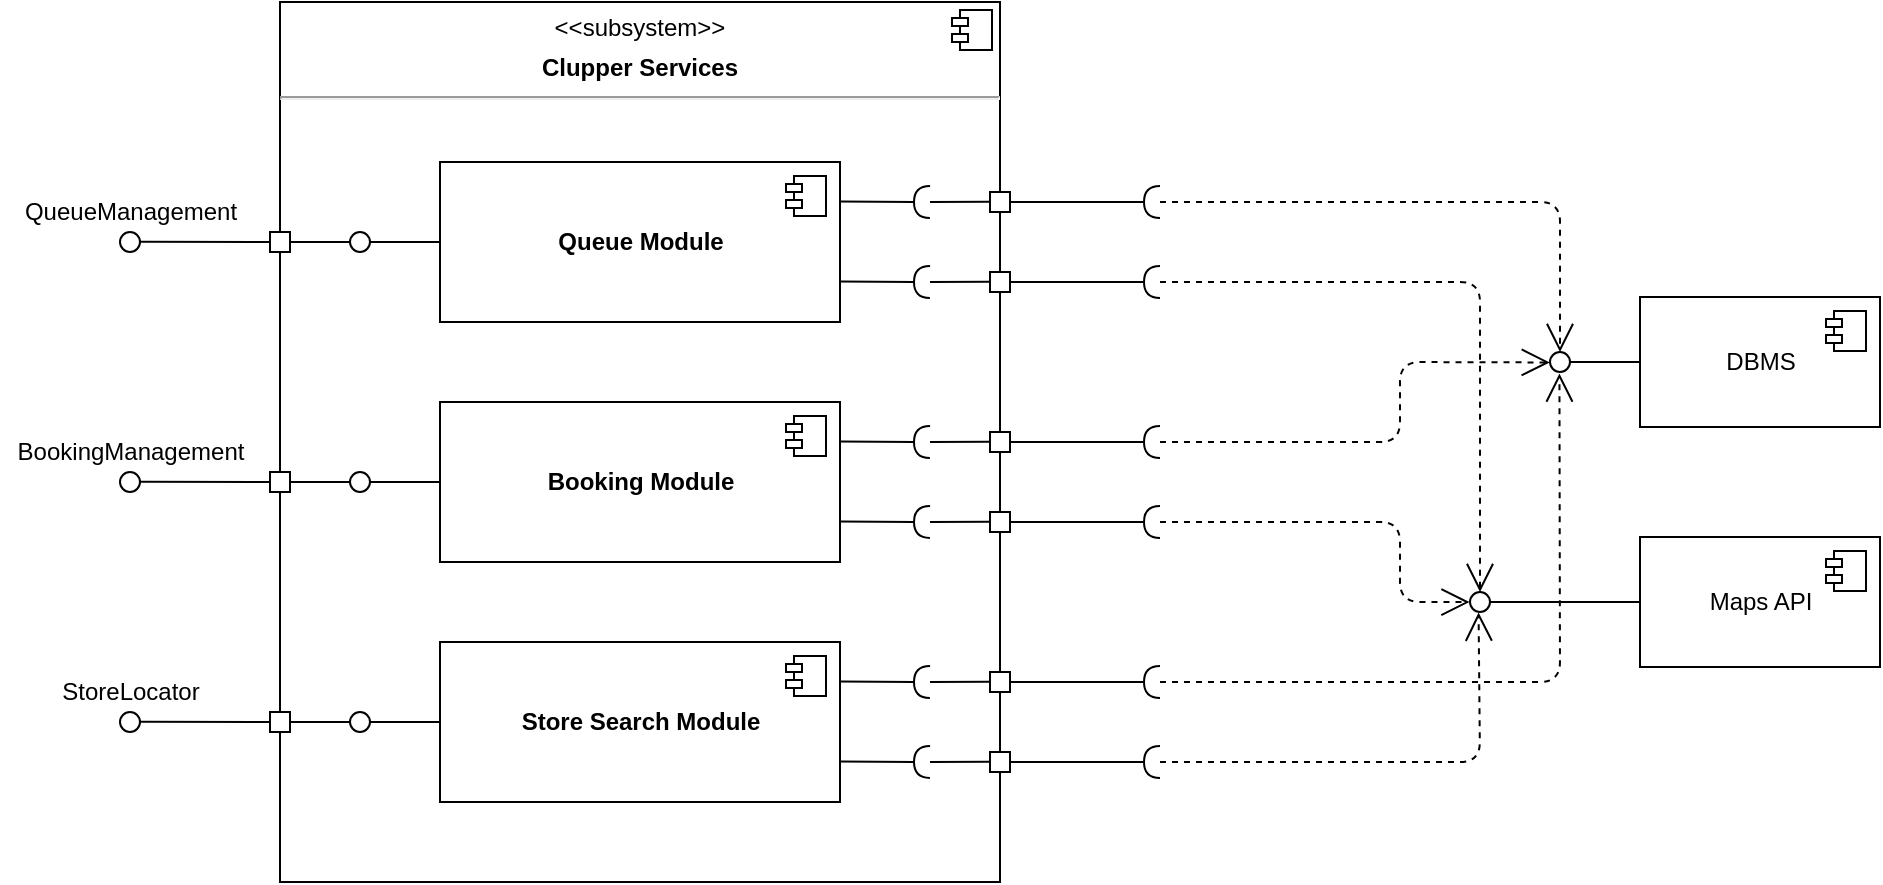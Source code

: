 <mxfile version="14.0.1" type="device"><diagram id="0qaMGkNtFPRNjt4XM_T6" name="Page-1"><mxGraphModel dx="1383" dy="977" grid="1" gridSize="10" guides="1" tooltips="1" connect="1" arrows="1" fold="1" page="1" pageScale="1" pageWidth="1169" pageHeight="827" math="0" shadow="0"><root><mxCell id="0"/><mxCell id="1" parent="0"/><mxCell id="6gmG81tkZPGPyl-FGWZ1-1" value="&lt;p style=&quot;text-align: center ; margin: 6px 0px 0px&quot;&gt;&amp;lt;&amp;lt;subsystem&amp;gt;&amp;gt;&lt;/p&gt;&lt;p style=&quot;text-align: center ; margin: 6px 0px 0px&quot;&gt;&lt;b&gt;Clupper Services&lt;/b&gt;&lt;/p&gt;&lt;hr&gt;&lt;p style=&quot;margin: 0px ; margin-left: 8px&quot;&gt;&lt;br&gt;&lt;/p&gt;" style="align=left;overflow=fill;html=1;dropTarget=0;" vertex="1" parent="1"><mxGeometry x="160" y="80" width="360" height="440" as="geometry"/></mxCell><mxCell id="6gmG81tkZPGPyl-FGWZ1-2" value="" style="shape=component;jettyWidth=8;jettyHeight=4;" vertex="1" parent="6gmG81tkZPGPyl-FGWZ1-1"><mxGeometry x="1" width="20" height="20" relative="1" as="geometry"><mxPoint x="-24" y="4" as="offset"/></mxGeometry></mxCell><mxCell id="6gmG81tkZPGPyl-FGWZ1-18" value="" style="endArrow=open;endSize=12;dashed=1;html=1;" edge="1" parent="1" target="6gmG81tkZPGPyl-FGWZ1-19"><mxGeometry width="160" relative="1" as="geometry"><mxPoint x="600" y="180" as="sourcePoint"/><mxPoint x="670" y="199.9" as="targetPoint"/><Array as="points"><mxPoint x="800" y="180"/></Array></mxGeometry></mxCell><mxCell id="6gmG81tkZPGPyl-FGWZ1-21" value="DBMS" style="html=1;dropTarget=0;" vertex="1" parent="1"><mxGeometry x="840" y="227.5" width="120" height="65" as="geometry"/></mxCell><mxCell id="6gmG81tkZPGPyl-FGWZ1-22" value="" style="shape=module;jettyWidth=8;jettyHeight=4;" vertex="1" parent="6gmG81tkZPGPyl-FGWZ1-21"><mxGeometry x="1" width="20" height="20" relative="1" as="geometry"><mxPoint x="-27" y="7" as="offset"/></mxGeometry></mxCell><mxCell id="6gmG81tkZPGPyl-FGWZ1-29" value="" style="group" vertex="1" connectable="0" parent="1"><mxGeometry x="20" y="160" width="580" height="80" as="geometry"/></mxCell><mxCell id="6gmG81tkZPGPyl-FGWZ1-3" value="" style="group" vertex="1" connectable="0" parent="6gmG81tkZPGPyl-FGWZ1-29"><mxGeometry x="420" y="15" width="160" height="10" as="geometry"/></mxCell><mxCell id="6gmG81tkZPGPyl-FGWZ1-4" value="" style="rounded=0;orthogonalLoop=1;jettySize=auto;html=1;endArrow=halfCircle;endFill=0;endSize=6;strokeWidth=1;" edge="1" parent="6gmG81tkZPGPyl-FGWZ1-3"><mxGeometry relative="1" as="geometry"><mxPoint y="4.76" as="sourcePoint"/><mxPoint x="45" y="5" as="targetPoint"/></mxGeometry></mxCell><mxCell id="6gmG81tkZPGPyl-FGWZ1-5" value="" style="fontStyle=0;labelPosition=right;verticalLabelPosition=middle;align=left;verticalAlign=middle;spacingLeft=2;" vertex="1" parent="6gmG81tkZPGPyl-FGWZ1-3"><mxGeometry x="75" width="10" height="10" as="geometry"/></mxCell><mxCell id="6gmG81tkZPGPyl-FGWZ1-6" value="" style="rounded=0;orthogonalLoop=1;jettySize=auto;html=1;endArrow=none;endFill=0;" edge="1" parent="6gmG81tkZPGPyl-FGWZ1-3"><mxGeometry relative="1" as="geometry"><mxPoint x="45" y="5" as="sourcePoint"/><mxPoint x="75" y="4.88" as="targetPoint"/><Array as="points"/></mxGeometry></mxCell><mxCell id="6gmG81tkZPGPyl-FGWZ1-7" value="" style="rounded=0;orthogonalLoop=1;jettySize=auto;html=1;endArrow=halfCircle;endFill=0;endSize=6;strokeWidth=1;exitX=1;exitY=0.5;exitDx=0;exitDy=0;" edge="1" parent="6gmG81tkZPGPyl-FGWZ1-3" source="6gmG81tkZPGPyl-FGWZ1-5"><mxGeometry relative="1" as="geometry"><mxPoint x="120" y="4.71" as="sourcePoint"/><mxPoint x="160" y="5" as="targetPoint"/></mxGeometry></mxCell><mxCell id="6gmG81tkZPGPyl-FGWZ1-8" value="" style="group" vertex="1" connectable="0" parent="6gmG81tkZPGPyl-FGWZ1-29"><mxGeometry x="60" y="35" width="160" height="10" as="geometry"/></mxCell><mxCell id="6gmG81tkZPGPyl-FGWZ1-9" value="" style="rounded=0;orthogonalLoop=1;jettySize=auto;html=1;endArrow=none;endFill=0;" edge="1" parent="6gmG81tkZPGPyl-FGWZ1-8" target="6gmG81tkZPGPyl-FGWZ1-11"><mxGeometry relative="1" as="geometry"><mxPoint x="85" y="5" as="sourcePoint"/><mxPoint x="120" y="5" as="targetPoint"/><Array as="points"/></mxGeometry></mxCell><mxCell id="6gmG81tkZPGPyl-FGWZ1-10" value="" style="fontStyle=0;labelPosition=right;verticalLabelPosition=middle;align=left;verticalAlign=middle;spacingLeft=2;" vertex="1" parent="6gmG81tkZPGPyl-FGWZ1-8"><mxGeometry x="75" width="10" height="10" as="geometry"/></mxCell><mxCell id="6gmG81tkZPGPyl-FGWZ1-11" value="" style="ellipse;whiteSpace=wrap;html=1;fontFamily=Helvetica;fontSize=12;fontColor=#000000;align=center;strokeColor=#000000;fillColor=#ffffff;points=[];aspect=fixed;resizable=0;" vertex="1" parent="6gmG81tkZPGPyl-FGWZ1-8"><mxGeometry x="115" width="10" height="10" as="geometry"/></mxCell><mxCell id="6gmG81tkZPGPyl-FGWZ1-12" value="" style="rounded=0;orthogonalLoop=1;jettySize=auto;html=1;endArrow=none;endFill=0;exitX=1;exitY=0.5;exitDx=0;exitDy=0;exitPerimeter=0;" edge="1" parent="6gmG81tkZPGPyl-FGWZ1-8" source="6gmG81tkZPGPyl-FGWZ1-11"><mxGeometry relative="1" as="geometry"><mxPoint x="170" y="4.83" as="sourcePoint"/><mxPoint x="160" y="5" as="targetPoint"/></mxGeometry></mxCell><mxCell id="6gmG81tkZPGPyl-FGWZ1-13" value="" style="ellipse;whiteSpace=wrap;html=1;fontFamily=Helvetica;fontSize=12;fontColor=#000000;align=center;strokeColor=#000000;fillColor=#ffffff;points=[];aspect=fixed;resizable=0;" vertex="1" parent="6gmG81tkZPGPyl-FGWZ1-8"><mxGeometry width="10" height="10" as="geometry"/></mxCell><mxCell id="6gmG81tkZPGPyl-FGWZ1-14" value="" style="rounded=0;orthogonalLoop=1;jettySize=auto;html=1;endArrow=none;endFill=0;entryX=0;entryY=0.5;entryDx=0;entryDy=0;" edge="1" parent="6gmG81tkZPGPyl-FGWZ1-8" target="6gmG81tkZPGPyl-FGWZ1-10"><mxGeometry relative="1" as="geometry"><mxPoint x="10" y="4.86" as="sourcePoint"/><mxPoint x="40" y="5" as="targetPoint"/></mxGeometry></mxCell><mxCell id="6gmG81tkZPGPyl-FGWZ1-15" value="&lt;b&gt;Queue Module&lt;/b&gt;" style="html=1;dropTarget=0;" vertex="1" parent="6gmG81tkZPGPyl-FGWZ1-29"><mxGeometry x="220" width="200" height="80" as="geometry"/></mxCell><mxCell id="6gmG81tkZPGPyl-FGWZ1-16" value="" style="shape=module;jettyWidth=8;jettyHeight=4;" vertex="1" parent="6gmG81tkZPGPyl-FGWZ1-15"><mxGeometry x="1" width="20" height="20" relative="1" as="geometry"><mxPoint x="-27" y="7" as="offset"/></mxGeometry></mxCell><mxCell id="6gmG81tkZPGPyl-FGWZ1-17" value="QueueManagement" style="text;html=1;align=center;verticalAlign=middle;resizable=0;points=[];autosize=1;" vertex="1" parent="6gmG81tkZPGPyl-FGWZ1-29"><mxGeometry x="5" y="15" width="120" height="20" as="geometry"/></mxCell><mxCell id="6gmG81tkZPGPyl-FGWZ1-24" value="" style="group" vertex="1" connectable="0" parent="6gmG81tkZPGPyl-FGWZ1-29"><mxGeometry x="420" y="55" width="160" height="10" as="geometry"/></mxCell><mxCell id="6gmG81tkZPGPyl-FGWZ1-25" value="" style="rounded=0;orthogonalLoop=1;jettySize=auto;html=1;endArrow=halfCircle;endFill=0;endSize=6;strokeWidth=1;" edge="1" parent="6gmG81tkZPGPyl-FGWZ1-24"><mxGeometry relative="1" as="geometry"><mxPoint y="4.76" as="sourcePoint"/><mxPoint x="45" y="5" as="targetPoint"/></mxGeometry></mxCell><mxCell id="6gmG81tkZPGPyl-FGWZ1-26" value="" style="fontStyle=0;labelPosition=right;verticalLabelPosition=middle;align=left;verticalAlign=middle;spacingLeft=2;" vertex="1" parent="6gmG81tkZPGPyl-FGWZ1-24"><mxGeometry x="75" width="10" height="10" as="geometry"/></mxCell><mxCell id="6gmG81tkZPGPyl-FGWZ1-27" value="" style="rounded=0;orthogonalLoop=1;jettySize=auto;html=1;endArrow=none;endFill=0;" edge="1" parent="6gmG81tkZPGPyl-FGWZ1-24"><mxGeometry relative="1" as="geometry"><mxPoint x="45" y="5" as="sourcePoint"/><mxPoint x="75" y="4.88" as="targetPoint"/><Array as="points"/></mxGeometry></mxCell><mxCell id="6gmG81tkZPGPyl-FGWZ1-28" value="" style="rounded=0;orthogonalLoop=1;jettySize=auto;html=1;endArrow=halfCircle;endFill=0;endSize=6;strokeWidth=1;exitX=1;exitY=0.5;exitDx=0;exitDy=0;" edge="1" parent="6gmG81tkZPGPyl-FGWZ1-24" source="6gmG81tkZPGPyl-FGWZ1-26"><mxGeometry relative="1" as="geometry"><mxPoint x="120" y="4.71" as="sourcePoint"/><mxPoint x="160" y="5" as="targetPoint"/></mxGeometry></mxCell><mxCell id="6gmG81tkZPGPyl-FGWZ1-30" value="" style="group" vertex="1" connectable="0" parent="1"><mxGeometry x="20" y="280" width="580" height="80" as="geometry"/></mxCell><mxCell id="6gmG81tkZPGPyl-FGWZ1-31" value="" style="group" vertex="1" connectable="0" parent="6gmG81tkZPGPyl-FGWZ1-30"><mxGeometry x="420" y="15" width="160" height="10" as="geometry"/></mxCell><mxCell id="6gmG81tkZPGPyl-FGWZ1-32" value="" style="rounded=0;orthogonalLoop=1;jettySize=auto;html=1;endArrow=halfCircle;endFill=0;endSize=6;strokeWidth=1;" edge="1" parent="6gmG81tkZPGPyl-FGWZ1-31"><mxGeometry relative="1" as="geometry"><mxPoint y="4.76" as="sourcePoint"/><mxPoint x="45" y="5" as="targetPoint"/></mxGeometry></mxCell><mxCell id="6gmG81tkZPGPyl-FGWZ1-33" value="" style="fontStyle=0;labelPosition=right;verticalLabelPosition=middle;align=left;verticalAlign=middle;spacingLeft=2;" vertex="1" parent="6gmG81tkZPGPyl-FGWZ1-31"><mxGeometry x="75" width="10" height="10" as="geometry"/></mxCell><mxCell id="6gmG81tkZPGPyl-FGWZ1-34" value="" style="rounded=0;orthogonalLoop=1;jettySize=auto;html=1;endArrow=none;endFill=0;" edge="1" parent="6gmG81tkZPGPyl-FGWZ1-31"><mxGeometry relative="1" as="geometry"><mxPoint x="45" y="5" as="sourcePoint"/><mxPoint x="75" y="4.88" as="targetPoint"/><Array as="points"/></mxGeometry></mxCell><mxCell id="6gmG81tkZPGPyl-FGWZ1-35" value="" style="rounded=0;orthogonalLoop=1;jettySize=auto;html=1;endArrow=halfCircle;endFill=0;endSize=6;strokeWidth=1;exitX=1;exitY=0.5;exitDx=0;exitDy=0;" edge="1" parent="6gmG81tkZPGPyl-FGWZ1-31" source="6gmG81tkZPGPyl-FGWZ1-33"><mxGeometry relative="1" as="geometry"><mxPoint x="120" y="4.71" as="sourcePoint"/><mxPoint x="160" y="5" as="targetPoint"/></mxGeometry></mxCell><mxCell id="6gmG81tkZPGPyl-FGWZ1-36" value="" style="group" vertex="1" connectable="0" parent="6gmG81tkZPGPyl-FGWZ1-30"><mxGeometry x="60" y="35" width="160" height="10" as="geometry"/></mxCell><mxCell id="6gmG81tkZPGPyl-FGWZ1-37" value="" style="rounded=0;orthogonalLoop=1;jettySize=auto;html=1;endArrow=none;endFill=0;" edge="1" parent="6gmG81tkZPGPyl-FGWZ1-36" target="6gmG81tkZPGPyl-FGWZ1-39"><mxGeometry relative="1" as="geometry"><mxPoint x="85" y="5" as="sourcePoint"/><mxPoint x="120" y="5" as="targetPoint"/><Array as="points"/></mxGeometry></mxCell><mxCell id="6gmG81tkZPGPyl-FGWZ1-38" value="" style="fontStyle=0;labelPosition=right;verticalLabelPosition=middle;align=left;verticalAlign=middle;spacingLeft=2;" vertex="1" parent="6gmG81tkZPGPyl-FGWZ1-36"><mxGeometry x="75" width="10" height="10" as="geometry"/></mxCell><mxCell id="6gmG81tkZPGPyl-FGWZ1-39" value="" style="ellipse;whiteSpace=wrap;html=1;fontFamily=Helvetica;fontSize=12;fontColor=#000000;align=center;strokeColor=#000000;fillColor=#ffffff;points=[];aspect=fixed;resizable=0;" vertex="1" parent="6gmG81tkZPGPyl-FGWZ1-36"><mxGeometry x="115" width="10" height="10" as="geometry"/></mxCell><mxCell id="6gmG81tkZPGPyl-FGWZ1-40" value="" style="rounded=0;orthogonalLoop=1;jettySize=auto;html=1;endArrow=none;endFill=0;exitX=1;exitY=0.5;exitDx=0;exitDy=0;exitPerimeter=0;" edge="1" parent="6gmG81tkZPGPyl-FGWZ1-36" source="6gmG81tkZPGPyl-FGWZ1-39"><mxGeometry relative="1" as="geometry"><mxPoint x="170" y="4.83" as="sourcePoint"/><mxPoint x="160" y="5" as="targetPoint"/></mxGeometry></mxCell><mxCell id="6gmG81tkZPGPyl-FGWZ1-41" value="" style="ellipse;whiteSpace=wrap;html=1;fontFamily=Helvetica;fontSize=12;fontColor=#000000;align=center;strokeColor=#000000;fillColor=#ffffff;points=[];aspect=fixed;resizable=0;" vertex="1" parent="6gmG81tkZPGPyl-FGWZ1-36"><mxGeometry width="10" height="10" as="geometry"/></mxCell><mxCell id="6gmG81tkZPGPyl-FGWZ1-42" value="" style="rounded=0;orthogonalLoop=1;jettySize=auto;html=1;endArrow=none;endFill=0;entryX=0;entryY=0.5;entryDx=0;entryDy=0;" edge="1" parent="6gmG81tkZPGPyl-FGWZ1-36" target="6gmG81tkZPGPyl-FGWZ1-38"><mxGeometry relative="1" as="geometry"><mxPoint x="10" y="4.86" as="sourcePoint"/><mxPoint x="40" y="5" as="targetPoint"/></mxGeometry></mxCell><mxCell id="6gmG81tkZPGPyl-FGWZ1-43" value="&lt;b&gt;Booking Module&lt;/b&gt;" style="html=1;dropTarget=0;" vertex="1" parent="6gmG81tkZPGPyl-FGWZ1-30"><mxGeometry x="220" width="200" height="80" as="geometry"/></mxCell><mxCell id="6gmG81tkZPGPyl-FGWZ1-44" value="" style="shape=module;jettyWidth=8;jettyHeight=4;" vertex="1" parent="6gmG81tkZPGPyl-FGWZ1-43"><mxGeometry x="1" width="20" height="20" relative="1" as="geometry"><mxPoint x="-27" y="7" as="offset"/></mxGeometry></mxCell><mxCell id="6gmG81tkZPGPyl-FGWZ1-45" value="BookingManagement" style="text;html=1;align=center;verticalAlign=middle;resizable=0;points=[];autosize=1;" vertex="1" parent="6gmG81tkZPGPyl-FGWZ1-30"><mxGeometry y="15" width="130" height="20" as="geometry"/></mxCell><mxCell id="6gmG81tkZPGPyl-FGWZ1-46" value="" style="group" vertex="1" connectable="0" parent="6gmG81tkZPGPyl-FGWZ1-30"><mxGeometry x="420" y="55" width="160" height="10" as="geometry"/></mxCell><mxCell id="6gmG81tkZPGPyl-FGWZ1-47" value="" style="rounded=0;orthogonalLoop=1;jettySize=auto;html=1;endArrow=halfCircle;endFill=0;endSize=6;strokeWidth=1;" edge="1" parent="6gmG81tkZPGPyl-FGWZ1-46"><mxGeometry relative="1" as="geometry"><mxPoint y="4.76" as="sourcePoint"/><mxPoint x="45" y="5" as="targetPoint"/></mxGeometry></mxCell><mxCell id="6gmG81tkZPGPyl-FGWZ1-48" value="" style="fontStyle=0;labelPosition=right;verticalLabelPosition=middle;align=left;verticalAlign=middle;spacingLeft=2;" vertex="1" parent="6gmG81tkZPGPyl-FGWZ1-46"><mxGeometry x="75" width="10" height="10" as="geometry"/></mxCell><mxCell id="6gmG81tkZPGPyl-FGWZ1-49" value="" style="rounded=0;orthogonalLoop=1;jettySize=auto;html=1;endArrow=none;endFill=0;" edge="1" parent="6gmG81tkZPGPyl-FGWZ1-46"><mxGeometry relative="1" as="geometry"><mxPoint x="45" y="5" as="sourcePoint"/><mxPoint x="75" y="4.88" as="targetPoint"/><Array as="points"/></mxGeometry></mxCell><mxCell id="6gmG81tkZPGPyl-FGWZ1-50" value="" style="rounded=0;orthogonalLoop=1;jettySize=auto;html=1;endArrow=halfCircle;endFill=0;endSize=6;strokeWidth=1;exitX=1;exitY=0.5;exitDx=0;exitDy=0;" edge="1" parent="6gmG81tkZPGPyl-FGWZ1-46" source="6gmG81tkZPGPyl-FGWZ1-48"><mxGeometry relative="1" as="geometry"><mxPoint x="120" y="4.71" as="sourcePoint"/><mxPoint x="160" y="5" as="targetPoint"/></mxGeometry></mxCell><mxCell id="6gmG81tkZPGPyl-FGWZ1-51" value="" style="group" vertex="1" connectable="0" parent="1"><mxGeometry x="20" y="400" width="580" height="80" as="geometry"/></mxCell><mxCell id="6gmG81tkZPGPyl-FGWZ1-52" value="" style="group" vertex="1" connectable="0" parent="6gmG81tkZPGPyl-FGWZ1-51"><mxGeometry x="420" y="15" width="160" height="10" as="geometry"/></mxCell><mxCell id="6gmG81tkZPGPyl-FGWZ1-53" value="" style="rounded=0;orthogonalLoop=1;jettySize=auto;html=1;endArrow=halfCircle;endFill=0;endSize=6;strokeWidth=1;" edge="1" parent="6gmG81tkZPGPyl-FGWZ1-52"><mxGeometry relative="1" as="geometry"><mxPoint y="4.76" as="sourcePoint"/><mxPoint x="45" y="5" as="targetPoint"/></mxGeometry></mxCell><mxCell id="6gmG81tkZPGPyl-FGWZ1-54" value="" style="fontStyle=0;labelPosition=right;verticalLabelPosition=middle;align=left;verticalAlign=middle;spacingLeft=2;" vertex="1" parent="6gmG81tkZPGPyl-FGWZ1-52"><mxGeometry x="75" width="10" height="10" as="geometry"/></mxCell><mxCell id="6gmG81tkZPGPyl-FGWZ1-55" value="" style="rounded=0;orthogonalLoop=1;jettySize=auto;html=1;endArrow=none;endFill=0;" edge="1" parent="6gmG81tkZPGPyl-FGWZ1-52"><mxGeometry relative="1" as="geometry"><mxPoint x="45" y="5" as="sourcePoint"/><mxPoint x="75" y="4.88" as="targetPoint"/><Array as="points"/></mxGeometry></mxCell><mxCell id="6gmG81tkZPGPyl-FGWZ1-56" value="" style="rounded=0;orthogonalLoop=1;jettySize=auto;html=1;endArrow=halfCircle;endFill=0;endSize=6;strokeWidth=1;exitX=1;exitY=0.5;exitDx=0;exitDy=0;" edge="1" parent="6gmG81tkZPGPyl-FGWZ1-52" source="6gmG81tkZPGPyl-FGWZ1-54"><mxGeometry relative="1" as="geometry"><mxPoint x="120" y="4.71" as="sourcePoint"/><mxPoint x="160" y="5" as="targetPoint"/></mxGeometry></mxCell><mxCell id="6gmG81tkZPGPyl-FGWZ1-57" value="" style="group" vertex="1" connectable="0" parent="6gmG81tkZPGPyl-FGWZ1-51"><mxGeometry x="60" y="35" width="160" height="10" as="geometry"/></mxCell><mxCell id="6gmG81tkZPGPyl-FGWZ1-58" value="" style="rounded=0;orthogonalLoop=1;jettySize=auto;html=1;endArrow=none;endFill=0;" edge="1" parent="6gmG81tkZPGPyl-FGWZ1-57" target="6gmG81tkZPGPyl-FGWZ1-60"><mxGeometry relative="1" as="geometry"><mxPoint x="85" y="5" as="sourcePoint"/><mxPoint x="120" y="5" as="targetPoint"/><Array as="points"/></mxGeometry></mxCell><mxCell id="6gmG81tkZPGPyl-FGWZ1-59" value="" style="fontStyle=0;labelPosition=right;verticalLabelPosition=middle;align=left;verticalAlign=middle;spacingLeft=2;" vertex="1" parent="6gmG81tkZPGPyl-FGWZ1-57"><mxGeometry x="75" width="10" height="10" as="geometry"/></mxCell><mxCell id="6gmG81tkZPGPyl-FGWZ1-60" value="" style="ellipse;whiteSpace=wrap;html=1;fontFamily=Helvetica;fontSize=12;fontColor=#000000;align=center;strokeColor=#000000;fillColor=#ffffff;points=[];aspect=fixed;resizable=0;" vertex="1" parent="6gmG81tkZPGPyl-FGWZ1-57"><mxGeometry x="115" width="10" height="10" as="geometry"/></mxCell><mxCell id="6gmG81tkZPGPyl-FGWZ1-61" value="" style="rounded=0;orthogonalLoop=1;jettySize=auto;html=1;endArrow=none;endFill=0;exitX=1;exitY=0.5;exitDx=0;exitDy=0;exitPerimeter=0;" edge="1" parent="6gmG81tkZPGPyl-FGWZ1-57" source="6gmG81tkZPGPyl-FGWZ1-60"><mxGeometry relative="1" as="geometry"><mxPoint x="170" y="4.83" as="sourcePoint"/><mxPoint x="160" y="5" as="targetPoint"/></mxGeometry></mxCell><mxCell id="6gmG81tkZPGPyl-FGWZ1-62" value="" style="ellipse;whiteSpace=wrap;html=1;fontFamily=Helvetica;fontSize=12;fontColor=#000000;align=center;strokeColor=#000000;fillColor=#ffffff;points=[];aspect=fixed;resizable=0;" vertex="1" parent="6gmG81tkZPGPyl-FGWZ1-57"><mxGeometry width="10" height="10" as="geometry"/></mxCell><mxCell id="6gmG81tkZPGPyl-FGWZ1-63" value="" style="rounded=0;orthogonalLoop=1;jettySize=auto;html=1;endArrow=none;endFill=0;entryX=0;entryY=0.5;entryDx=0;entryDy=0;" edge="1" parent="6gmG81tkZPGPyl-FGWZ1-57" target="6gmG81tkZPGPyl-FGWZ1-59"><mxGeometry relative="1" as="geometry"><mxPoint x="10" y="4.86" as="sourcePoint"/><mxPoint x="40" y="5" as="targetPoint"/></mxGeometry></mxCell><mxCell id="6gmG81tkZPGPyl-FGWZ1-64" value="&lt;b&gt;Store Search Module&lt;/b&gt;" style="html=1;dropTarget=0;" vertex="1" parent="6gmG81tkZPGPyl-FGWZ1-51"><mxGeometry x="220" width="200" height="80" as="geometry"/></mxCell><mxCell id="6gmG81tkZPGPyl-FGWZ1-65" value="" style="shape=module;jettyWidth=8;jettyHeight=4;" vertex="1" parent="6gmG81tkZPGPyl-FGWZ1-64"><mxGeometry x="1" width="20" height="20" relative="1" as="geometry"><mxPoint x="-27" y="7" as="offset"/></mxGeometry></mxCell><mxCell id="6gmG81tkZPGPyl-FGWZ1-66" value="StoreLocator" style="text;html=1;align=center;verticalAlign=middle;resizable=0;points=[];autosize=1;" vertex="1" parent="6gmG81tkZPGPyl-FGWZ1-51"><mxGeometry x="25" y="15" width="80" height="20" as="geometry"/></mxCell><mxCell id="6gmG81tkZPGPyl-FGWZ1-67" value="" style="group" vertex="1" connectable="0" parent="6gmG81tkZPGPyl-FGWZ1-51"><mxGeometry x="420" y="55" width="160" height="10" as="geometry"/></mxCell><mxCell id="6gmG81tkZPGPyl-FGWZ1-68" value="" style="rounded=0;orthogonalLoop=1;jettySize=auto;html=1;endArrow=halfCircle;endFill=0;endSize=6;strokeWidth=1;" edge="1" parent="6gmG81tkZPGPyl-FGWZ1-67"><mxGeometry relative="1" as="geometry"><mxPoint y="4.76" as="sourcePoint"/><mxPoint x="45" y="5" as="targetPoint"/></mxGeometry></mxCell><mxCell id="6gmG81tkZPGPyl-FGWZ1-69" value="" style="fontStyle=0;labelPosition=right;verticalLabelPosition=middle;align=left;verticalAlign=middle;spacingLeft=2;" vertex="1" parent="6gmG81tkZPGPyl-FGWZ1-67"><mxGeometry x="75" width="10" height="10" as="geometry"/></mxCell><mxCell id="6gmG81tkZPGPyl-FGWZ1-70" value="" style="rounded=0;orthogonalLoop=1;jettySize=auto;html=1;endArrow=none;endFill=0;" edge="1" parent="6gmG81tkZPGPyl-FGWZ1-67"><mxGeometry relative="1" as="geometry"><mxPoint x="45" y="5" as="sourcePoint"/><mxPoint x="75" y="4.88" as="targetPoint"/><Array as="points"/></mxGeometry></mxCell><mxCell id="6gmG81tkZPGPyl-FGWZ1-71" value="" style="rounded=0;orthogonalLoop=1;jettySize=auto;html=1;endArrow=halfCircle;endFill=0;endSize=6;strokeWidth=1;exitX=1;exitY=0.5;exitDx=0;exitDy=0;" edge="1" parent="6gmG81tkZPGPyl-FGWZ1-67" source="6gmG81tkZPGPyl-FGWZ1-69"><mxGeometry relative="1" as="geometry"><mxPoint x="120" y="4.71" as="sourcePoint"/><mxPoint x="160" y="5" as="targetPoint"/></mxGeometry></mxCell><mxCell id="6gmG81tkZPGPyl-FGWZ1-72" value="" style="ellipse;whiteSpace=wrap;html=1;fontFamily=Helvetica;fontSize=12;fontColor=#000000;align=center;strokeColor=#000000;fillColor=#ffffff;points=[];aspect=fixed;resizable=0;" vertex="1" parent="1"><mxGeometry x="755" y="375" width="10" height="10" as="geometry"/></mxCell><mxCell id="6gmG81tkZPGPyl-FGWZ1-73" value="" style="rounded=0;orthogonalLoop=1;jettySize=auto;html=1;endArrow=none;endFill=0;exitX=1;exitY=0.5;exitDx=0;exitDy=0;exitPerimeter=0;entryX=0;entryY=0.5;entryDx=0;entryDy=0;" edge="1" parent="1" source="6gmG81tkZPGPyl-FGWZ1-72" target="6gmG81tkZPGPyl-FGWZ1-74"><mxGeometry relative="1" as="geometry"><mxPoint x="690" y="-122.67" as="sourcePoint"/><mxPoint x="840" y="392.5" as="targetPoint"/></mxGeometry></mxCell><mxCell id="6gmG81tkZPGPyl-FGWZ1-74" value="Maps API" style="html=1;dropTarget=0;" vertex="1" parent="1"><mxGeometry x="840" y="347.5" width="120" height="65" as="geometry"/></mxCell><mxCell id="6gmG81tkZPGPyl-FGWZ1-75" value="" style="shape=module;jettyWidth=8;jettyHeight=4;" vertex="1" parent="6gmG81tkZPGPyl-FGWZ1-74"><mxGeometry x="1" width="20" height="20" relative="1" as="geometry"><mxPoint x="-27" y="7" as="offset"/></mxGeometry></mxCell><mxCell id="6gmG81tkZPGPyl-FGWZ1-76" value="" style="endArrow=open;endSize=12;dashed=1;html=1;" edge="1" parent="1" target="6gmG81tkZPGPyl-FGWZ1-72"><mxGeometry width="160" relative="1" as="geometry"><mxPoint x="600" y="220" as="sourcePoint"/><mxPoint x="770" y="370" as="targetPoint"/><Array as="points"><mxPoint x="760" y="220"/></Array></mxGeometry></mxCell><mxCell id="6gmG81tkZPGPyl-FGWZ1-77" value="" style="endArrow=open;endSize=12;dashed=1;html=1;entryX=-0.01;entryY=0.522;entryDx=0;entryDy=0;entryPerimeter=0;" edge="1" parent="1" target="6gmG81tkZPGPyl-FGWZ1-19"><mxGeometry width="160" relative="1" as="geometry"><mxPoint x="600" y="300" as="sourcePoint"/><mxPoint x="760" y="467.5" as="targetPoint"/><Array as="points"><mxPoint x="720" y="300"/><mxPoint x="720" y="260"/></Array></mxGeometry></mxCell><mxCell id="6gmG81tkZPGPyl-FGWZ1-78" value="" style="endArrow=open;endSize=12;dashed=1;html=1;entryX=0.429;entryY=1.029;entryDx=0;entryDy=0;entryPerimeter=0;" edge="1" parent="1" target="6gmG81tkZPGPyl-FGWZ1-72"><mxGeometry width="160" relative="1" as="geometry"><mxPoint x="600" y="460" as="sourcePoint"/><mxPoint x="760" y="400" as="targetPoint"/><Array as="points"><mxPoint x="760" y="460"/></Array></mxGeometry></mxCell><mxCell id="6gmG81tkZPGPyl-FGWZ1-79" value="" style="endArrow=open;endSize=12;dashed=1;html=1;entryX=0.472;entryY=1.074;entryDx=0;entryDy=0;entryPerimeter=0;" edge="1" parent="1" target="6gmG81tkZPGPyl-FGWZ1-19"><mxGeometry width="160" relative="1" as="geometry"><mxPoint x="600" y="420.0" as="sourcePoint"/><mxPoint x="760" y="360.0" as="targetPoint"/><Array as="points"><mxPoint x="800" y="420"/></Array></mxGeometry></mxCell><mxCell id="6gmG81tkZPGPyl-FGWZ1-80" value="" style="endArrow=open;endSize=12;dashed=1;html=1;entryX=-0.023;entryY=0.504;entryDx=0;entryDy=0;entryPerimeter=0;" edge="1" parent="1" target="6gmG81tkZPGPyl-FGWZ1-72"><mxGeometry width="160" relative="1" as="geometry"><mxPoint x="600" y="340" as="sourcePoint"/><mxPoint x="795.0" y="288" as="targetPoint"/><Array as="points"><mxPoint x="720" y="340"/><mxPoint x="720" y="380"/></Array></mxGeometry></mxCell><mxCell id="6gmG81tkZPGPyl-FGWZ1-81" value="" style="group" vertex="1" connectable="0" parent="1"><mxGeometry x="795" y="255" width="45" height="10" as="geometry"/></mxCell><mxCell id="6gmG81tkZPGPyl-FGWZ1-19" value="" style="ellipse;whiteSpace=wrap;html=1;fontFamily=Helvetica;fontSize=12;fontColor=#000000;align=center;strokeColor=#000000;fillColor=#ffffff;points=[];aspect=fixed;resizable=0;" vertex="1" parent="6gmG81tkZPGPyl-FGWZ1-81"><mxGeometry width="10" height="10" as="geometry"/></mxCell><mxCell id="6gmG81tkZPGPyl-FGWZ1-20" value="" style="rounded=0;orthogonalLoop=1;jettySize=auto;html=1;endArrow=none;endFill=0;exitX=1;exitY=0.5;exitDx=0;exitDy=0;exitPerimeter=0;" edge="1" parent="6gmG81tkZPGPyl-FGWZ1-81" source="6gmG81tkZPGPyl-FGWZ1-19"><mxGeometry relative="1" as="geometry"><mxPoint x="-105" y="-510.17" as="sourcePoint"/><mxPoint x="45" y="5" as="targetPoint"/></mxGeometry></mxCell></root></mxGraphModel></diagram></mxfile>